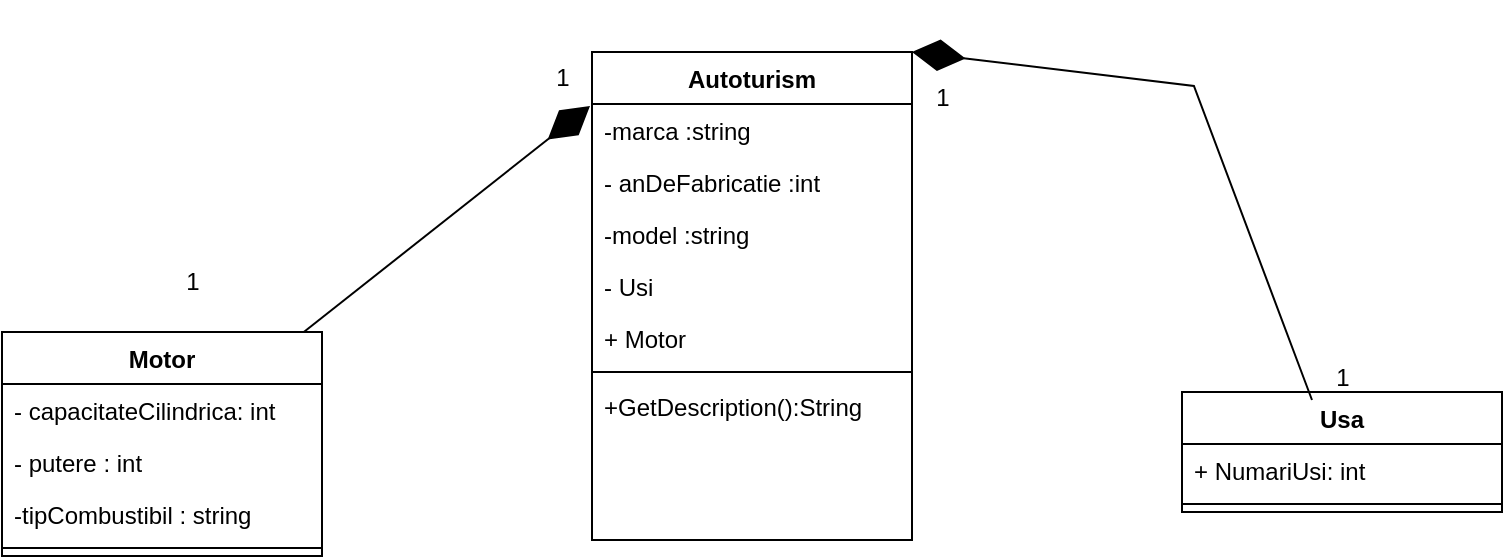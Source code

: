 <mxfile version="21.6.8" type="device">
  <diagram name="Page-1" id="c4acf3e9-155e-7222-9cf6-157b1a14988f">
    <mxGraphModel dx="1434" dy="820" grid="1" gridSize="10" guides="1" tooltips="1" connect="1" arrows="1" fold="1" page="1" pageScale="1" pageWidth="850" pageHeight="1100" background="none" math="0" shadow="0">
      <root>
        <mxCell id="0" />
        <mxCell id="1" parent="0" />
        <mxCell id="t5RTrqcYdYpfxmFlwb3u-1" value="Autoturism" style="swimlane;fontStyle=1;align=center;verticalAlign=top;childLayout=stackLayout;horizontal=1;startSize=26;horizontalStack=0;resizeParent=1;resizeParentMax=0;resizeLast=0;collapsible=1;marginBottom=0;whiteSpace=wrap;html=1;" parent="1" vertex="1">
          <mxGeometry x="345" y="120" width="160" height="244" as="geometry" />
        </mxCell>
        <mxCell id="t5RTrqcYdYpfxmFlwb3u-2" value="-marca :string" style="text;strokeColor=none;fillColor=none;align=left;verticalAlign=top;spacingLeft=4;spacingRight=4;overflow=hidden;rotatable=0;points=[[0,0.5],[1,0.5]];portConstraint=eastwest;whiteSpace=wrap;html=1;" parent="t5RTrqcYdYpfxmFlwb3u-1" vertex="1">
          <mxGeometry y="26" width="160" height="26" as="geometry" />
        </mxCell>
        <mxCell id="t5RTrqcYdYpfxmFlwb3u-21" value="- anDeFabricatie :int" style="text;strokeColor=none;fillColor=none;align=left;verticalAlign=top;spacingLeft=4;spacingRight=4;overflow=hidden;rotatable=0;points=[[0,0.5],[1,0.5]];portConstraint=eastwest;whiteSpace=wrap;html=1;" parent="t5RTrqcYdYpfxmFlwb3u-1" vertex="1">
          <mxGeometry y="52" width="160" height="26" as="geometry" />
        </mxCell>
        <mxCell id="L7tXv26lwD-zpTpfDx7a-2" value="-model :string" style="text;strokeColor=none;fillColor=none;align=left;verticalAlign=top;spacingLeft=4;spacingRight=4;overflow=hidden;rotatable=0;points=[[0,0.5],[1,0.5]];portConstraint=eastwest;whiteSpace=wrap;html=1;" parent="t5RTrqcYdYpfxmFlwb3u-1" vertex="1">
          <mxGeometry y="78" width="160" height="26" as="geometry" />
        </mxCell>
        <mxCell id="L7tXv26lwD-zpTpfDx7a-3" value="- Usi" style="text;strokeColor=none;fillColor=none;align=left;verticalAlign=top;spacingLeft=4;spacingRight=4;overflow=hidden;rotatable=0;points=[[0,0.5],[1,0.5]];portConstraint=eastwest;whiteSpace=wrap;html=1;" parent="t5RTrqcYdYpfxmFlwb3u-1" vertex="1">
          <mxGeometry y="104" width="160" height="26" as="geometry" />
        </mxCell>
        <mxCell id="L7tXv26lwD-zpTpfDx7a-4" value="+ Motor" style="text;strokeColor=none;fillColor=none;align=left;verticalAlign=top;spacingLeft=4;spacingRight=4;overflow=hidden;rotatable=0;points=[[0,0.5],[1,0.5]];portConstraint=eastwest;whiteSpace=wrap;html=1;" parent="t5RTrqcYdYpfxmFlwb3u-1" vertex="1">
          <mxGeometry y="130" width="160" height="26" as="geometry" />
        </mxCell>
        <mxCell id="t5RTrqcYdYpfxmFlwb3u-3" value="" style="line;strokeWidth=1;fillColor=none;align=left;verticalAlign=middle;spacingTop=-1;spacingLeft=3;spacingRight=3;rotatable=0;labelPosition=right;points=[];portConstraint=eastwest;strokeColor=inherit;" parent="t5RTrqcYdYpfxmFlwb3u-1" vertex="1">
          <mxGeometry y="156" width="160" height="8" as="geometry" />
        </mxCell>
        <mxCell id="t5RTrqcYdYpfxmFlwb3u-4" value="+GetDescription():String" style="text;strokeColor=none;fillColor=none;align=left;verticalAlign=top;spacingLeft=4;spacingRight=4;overflow=hidden;rotatable=0;points=[[0,0.5],[1,0.5]];portConstraint=eastwest;whiteSpace=wrap;html=1;" parent="t5RTrqcYdYpfxmFlwb3u-1" vertex="1">
          <mxGeometry y="164" width="160" height="80" as="geometry" />
        </mxCell>
        <mxCell id="t5RTrqcYdYpfxmFlwb3u-5" value="Motor" style="swimlane;fontStyle=1;align=center;verticalAlign=top;childLayout=stackLayout;horizontal=1;startSize=26;horizontalStack=0;resizeParent=1;resizeParentMax=0;resizeLast=0;collapsible=1;marginBottom=0;whiteSpace=wrap;html=1;" parent="1" vertex="1">
          <mxGeometry x="50" y="260" width="160" height="112" as="geometry" />
        </mxCell>
        <mxCell id="t5RTrqcYdYpfxmFlwb3u-35" value="- capacitateCilindrica: int" style="text;strokeColor=none;fillColor=none;align=left;verticalAlign=top;spacingLeft=4;spacingRight=4;overflow=hidden;rotatable=0;points=[[0,0.5],[1,0.5]];portConstraint=eastwest;whiteSpace=wrap;html=1;" parent="t5RTrqcYdYpfxmFlwb3u-5" vertex="1">
          <mxGeometry y="26" width="160" height="26" as="geometry" />
        </mxCell>
        <mxCell id="t5RTrqcYdYpfxmFlwb3u-33" value="- putere : int&amp;nbsp;" style="text;strokeColor=none;fillColor=none;align=left;verticalAlign=top;spacingLeft=4;spacingRight=4;overflow=hidden;rotatable=0;points=[[0,0.5],[1,0.5]];portConstraint=eastwest;whiteSpace=wrap;html=1;" parent="t5RTrqcYdYpfxmFlwb3u-5" vertex="1">
          <mxGeometry y="52" width="160" height="26" as="geometry" />
        </mxCell>
        <mxCell id="t5RTrqcYdYpfxmFlwb3u-22" value="-tipCombustibil : string" style="text;strokeColor=none;fillColor=none;align=left;verticalAlign=top;spacingLeft=4;spacingRight=4;overflow=hidden;rotatable=0;points=[[0,0.5],[1,0.5]];portConstraint=eastwest;whiteSpace=wrap;html=1;" parent="t5RTrqcYdYpfxmFlwb3u-5" vertex="1">
          <mxGeometry y="78" width="160" height="26" as="geometry" />
        </mxCell>
        <mxCell id="t5RTrqcYdYpfxmFlwb3u-7" value="" style="line;strokeWidth=1;fillColor=none;align=left;verticalAlign=middle;spacingTop=-1;spacingLeft=3;spacingRight=3;rotatable=0;labelPosition=right;points=[];portConstraint=eastwest;strokeColor=inherit;" parent="t5RTrqcYdYpfxmFlwb3u-5" vertex="1">
          <mxGeometry y="104" width="160" height="8" as="geometry" />
        </mxCell>
        <mxCell id="t5RTrqcYdYpfxmFlwb3u-9" value="Usa" style="swimlane;fontStyle=1;align=center;verticalAlign=top;childLayout=stackLayout;horizontal=1;startSize=26;horizontalStack=0;resizeParent=1;resizeParentMax=0;resizeLast=0;collapsible=1;marginBottom=0;whiteSpace=wrap;html=1;" parent="1" vertex="1">
          <mxGeometry x="640" y="290" width="160" height="60" as="geometry" />
        </mxCell>
        <mxCell id="t5RTrqcYdYpfxmFlwb3u-10" value="+ NumariUsi: int" style="text;strokeColor=none;fillColor=none;align=left;verticalAlign=top;spacingLeft=4;spacingRight=4;overflow=hidden;rotatable=0;points=[[0,0.5],[1,0.5]];portConstraint=eastwest;whiteSpace=wrap;html=1;" parent="t5RTrqcYdYpfxmFlwb3u-9" vertex="1">
          <mxGeometry y="26" width="160" height="26" as="geometry" />
        </mxCell>
        <mxCell id="t5RTrqcYdYpfxmFlwb3u-11" value="" style="line;strokeWidth=1;fillColor=none;align=left;verticalAlign=middle;spacingTop=-1;spacingLeft=3;spacingRight=3;rotatable=0;labelPosition=right;points=[];portConstraint=eastwest;strokeColor=inherit;" parent="t5RTrqcYdYpfxmFlwb3u-9" vertex="1">
          <mxGeometry y="52" width="160" height="8" as="geometry" />
        </mxCell>
        <mxCell id="L7tXv26lwD-zpTpfDx7a-5" value="" style="endArrow=diamondThin;endFill=1;endSize=24;html=1;rounded=0;entryX=0.967;entryY=0.967;entryDx=0;entryDy=0;entryPerimeter=0;" parent="1" source="t5RTrqcYdYpfxmFlwb3u-5" target="L7tXv26lwD-zpTpfDx7a-7" edge="1">
          <mxGeometry width="160" relative="1" as="geometry">
            <mxPoint x="295.96" y="79.996" as="sourcePoint" />
            <mxPoint x="80" y="205.6" as="targetPoint" />
          </mxGeometry>
        </mxCell>
        <mxCell id="L7tXv26lwD-zpTpfDx7a-6" value="" style="endArrow=diamondThin;endFill=1;endSize=24;html=1;rounded=0;entryX=1;entryY=0;entryDx=0;entryDy=0;exitX=0;exitY=0.867;exitDx=0;exitDy=0;exitPerimeter=0;" parent="1" source="L7tXv26lwD-zpTpfDx7a-10" target="t5RTrqcYdYpfxmFlwb3u-1" edge="1">
          <mxGeometry width="160" relative="1" as="geometry">
            <mxPoint x="550" y="60.664" as="sourcePoint" />
            <mxPoint x="760.04" y="220" as="targetPoint" />
            <Array as="points">
              <mxPoint x="645.96" y="137" />
            </Array>
          </mxGeometry>
        </mxCell>
        <mxCell id="L7tXv26lwD-zpTpfDx7a-7" value="1" style="text;html=1;align=center;verticalAlign=middle;resizable=0;points=[];autosize=1;strokeColor=none;fillColor=none;" parent="1" vertex="1">
          <mxGeometry x="315" y="118" width="30" height="30" as="geometry" />
        </mxCell>
        <mxCell id="L7tXv26lwD-zpTpfDx7a-8" value="1" style="text;html=1;align=center;verticalAlign=middle;resizable=0;points=[];autosize=1;strokeColor=none;fillColor=none;" parent="1" vertex="1">
          <mxGeometry x="130" y="220" width="30" height="30" as="geometry" />
        </mxCell>
        <mxCell id="L7tXv26lwD-zpTpfDx7a-9" value="1" style="text;html=1;align=center;verticalAlign=middle;resizable=0;points=[];autosize=1;strokeColor=none;fillColor=none;" parent="1" vertex="1">
          <mxGeometry x="505" y="128" width="30" height="30" as="geometry" />
        </mxCell>
        <mxCell id="L7tXv26lwD-zpTpfDx7a-10" value="1" style="text;html=1;align=center;verticalAlign=middle;resizable=0;points=[];autosize=1;strokeColor=none;fillColor=none;" parent="1" vertex="1">
          <mxGeometry x="705" y="268" width="30" height="30" as="geometry" />
        </mxCell>
      </root>
    </mxGraphModel>
  </diagram>
</mxfile>
